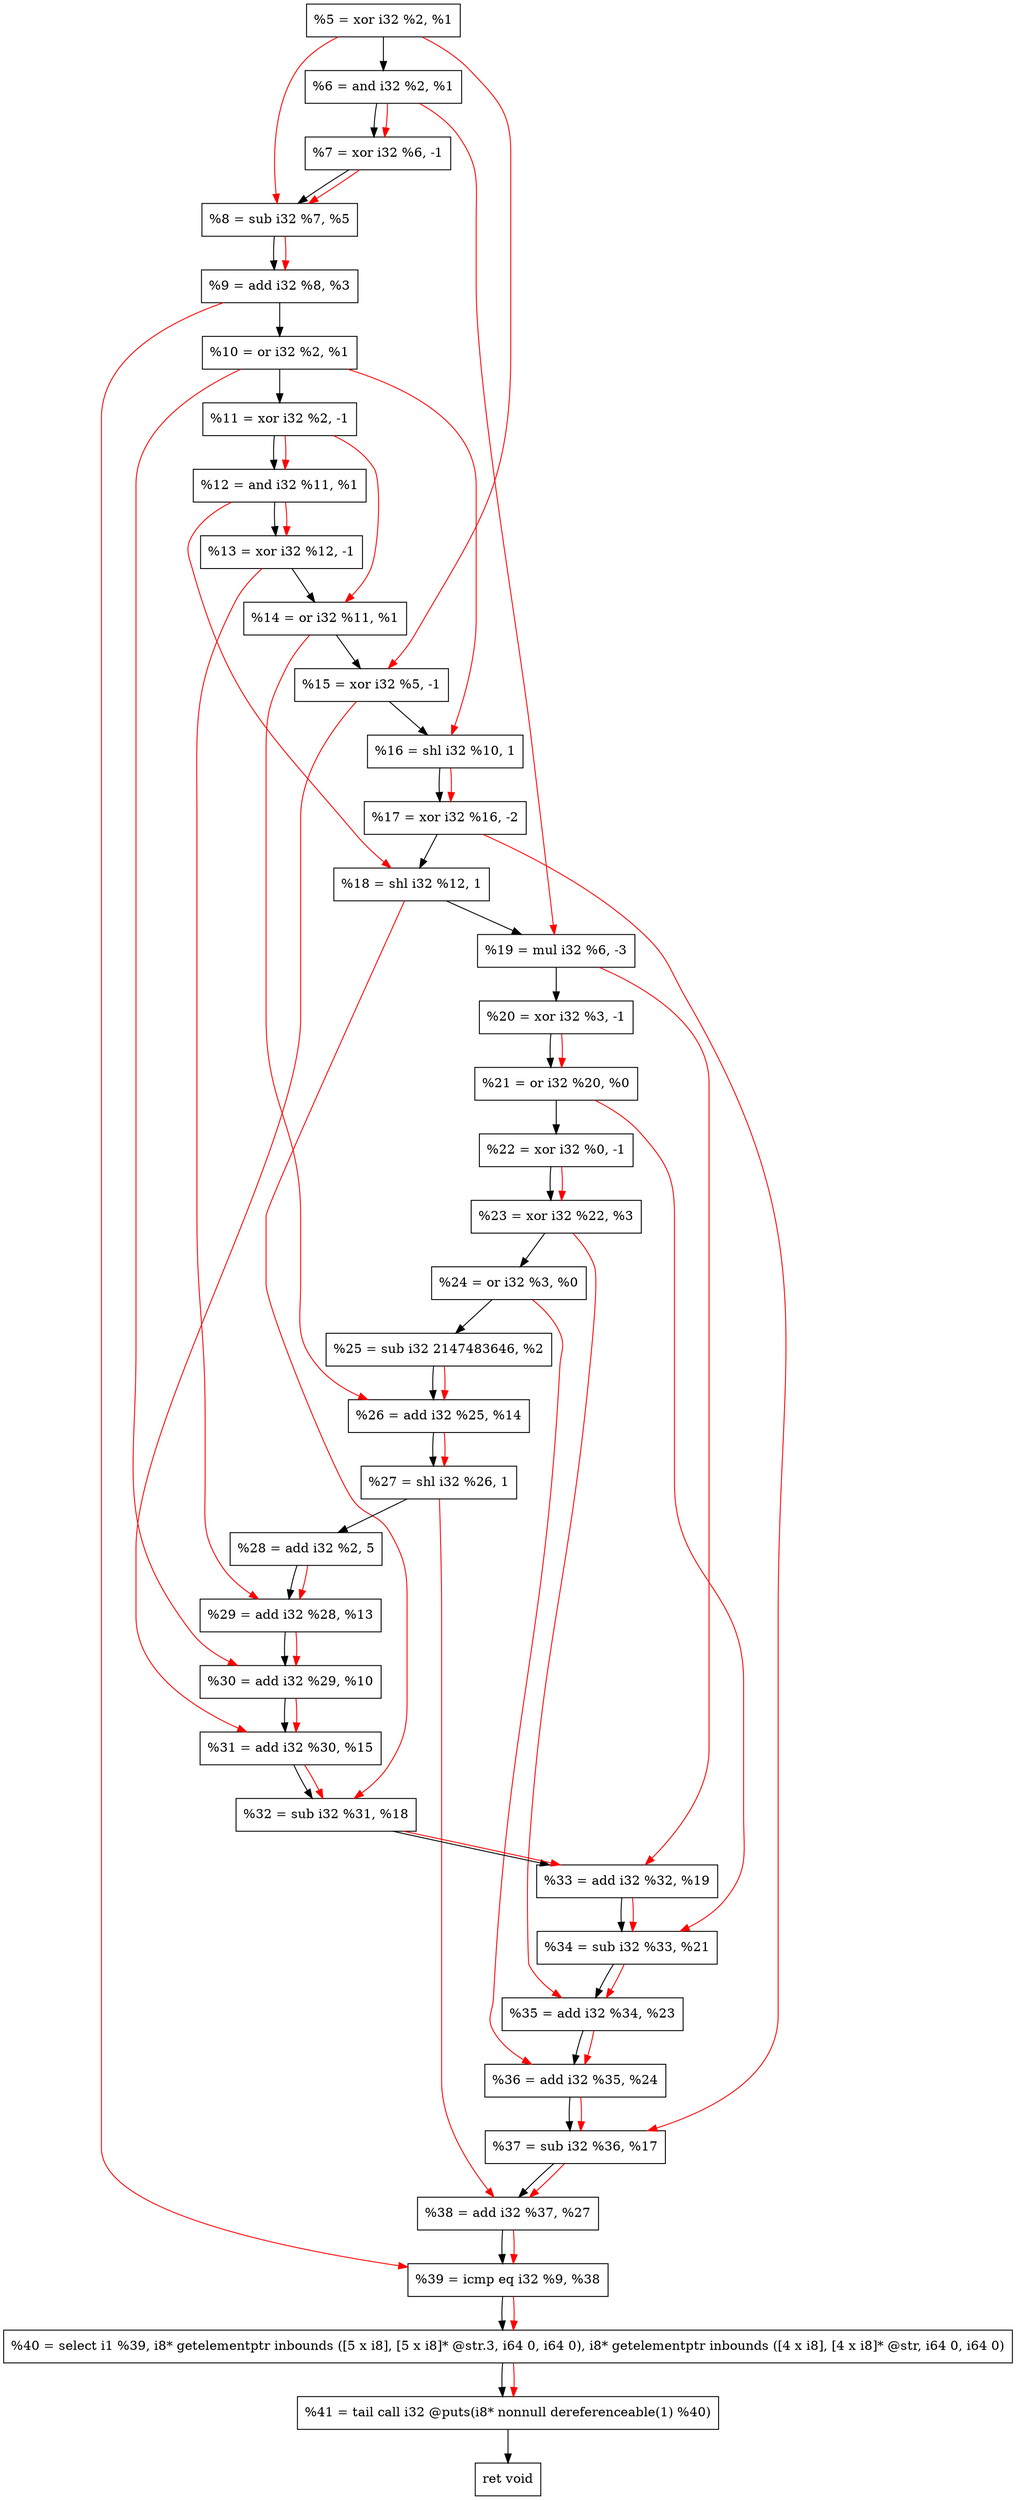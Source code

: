 digraph "DFG for'crackme' function" {
	Node0x1ab0a10[shape=record, label="  %5 = xor i32 %2, %1"];
	Node0x1ab0a80[shape=record, label="  %6 = and i32 %2, %1"];
	Node0x1ab1100[shape=record, label="  %7 = xor i32 %6, -1"];
	Node0x1ab1170[shape=record, label="  %8 = sub i32 %7, %5"];
	Node0x1ab11e0[shape=record, label="  %9 = add i32 %8, %3"];
	Node0x1ab1250[shape=record, label="  %10 = or i32 %2, %1"];
	Node0x1ab12c0[shape=record, label="  %11 = xor i32 %2, -1"];
	Node0x1ab1330[shape=record, label="  %12 = and i32 %11, %1"];
	Node0x1ab13a0[shape=record, label="  %13 = xor i32 %12, -1"];
	Node0x1ab1410[shape=record, label="  %14 = or i32 %11, %1"];
	Node0x1ab1480[shape=record, label="  %15 = xor i32 %5, -1"];
	Node0x1ab1520[shape=record, label="  %16 = shl i32 %10, 1"];
	Node0x1ab15c0[shape=record, label="  %17 = xor i32 %16, -2"];
	Node0x1ab1630[shape=record, label="  %18 = shl i32 %12, 1"];
	Node0x1ab16d0[shape=record, label="  %19 = mul i32 %6, -3"];
	Node0x1ab1740[shape=record, label="  %20 = xor i32 %3, -1"];
	Node0x1ab17b0[shape=record, label="  %21 = or i32 %20, %0"];
	Node0x1ab1820[shape=record, label="  %22 = xor i32 %0, -1"];
	Node0x1ab1890[shape=record, label="  %23 = xor i32 %22, %3"];
	Node0x1ab1900[shape=record, label="  %24 = or i32 %3, %0"];
	Node0x1ab19a0[shape=record, label="  %25 = sub i32 2147483646, %2"];
	Node0x1ab1a10[shape=record, label="  %26 = add i32 %25, %14"];
	Node0x1ab1a80[shape=record, label="  %27 = shl i32 %26, 1"];
	Node0x1ab1b20[shape=record, label="  %28 = add i32 %2, 5"];
	Node0x1ab1b90[shape=record, label="  %29 = add i32 %28, %13"];
	Node0x1ab1c00[shape=record, label="  %30 = add i32 %29, %10"];
	Node0x1ab1c70[shape=record, label="  %31 = add i32 %30, %15"];
	Node0x1ab1ce0[shape=record, label="  %32 = sub i32 %31, %18"];
	Node0x1ab1f60[shape=record, label="  %33 = add i32 %32, %19"];
	Node0x1ab1fd0[shape=record, label="  %34 = sub i32 %33, %21"];
	Node0x1ab2040[shape=record, label="  %35 = add i32 %34, %23"];
	Node0x1ab20b0[shape=record, label="  %36 = add i32 %35, %24"];
	Node0x1ab2120[shape=record, label="  %37 = sub i32 %36, %17"];
	Node0x1ab2190[shape=record, label="  %38 = add i32 %37, %27"];
	Node0x1ab2200[shape=record, label="  %39 = icmp eq i32 %9, %38"];
	Node0x1a51268[shape=record, label="  %40 = select i1 %39, i8* getelementptr inbounds ([5 x i8], [5 x i8]* @str.3, i64 0, i64 0), i8* getelementptr inbounds ([4 x i8], [4 x i8]* @str, i64 0, i64 0)"];
	Node0x1ab26a0[shape=record, label="  %41 = tail call i32 @puts(i8* nonnull dereferenceable(1) %40)"];
	Node0x1ab26f0[shape=record, label="  ret void"];
	Node0x1ab0a10 -> Node0x1ab0a80;
	Node0x1ab0a80 -> Node0x1ab1100;
	Node0x1ab1100 -> Node0x1ab1170;
	Node0x1ab1170 -> Node0x1ab11e0;
	Node0x1ab11e0 -> Node0x1ab1250;
	Node0x1ab1250 -> Node0x1ab12c0;
	Node0x1ab12c0 -> Node0x1ab1330;
	Node0x1ab1330 -> Node0x1ab13a0;
	Node0x1ab13a0 -> Node0x1ab1410;
	Node0x1ab1410 -> Node0x1ab1480;
	Node0x1ab1480 -> Node0x1ab1520;
	Node0x1ab1520 -> Node0x1ab15c0;
	Node0x1ab15c0 -> Node0x1ab1630;
	Node0x1ab1630 -> Node0x1ab16d0;
	Node0x1ab16d0 -> Node0x1ab1740;
	Node0x1ab1740 -> Node0x1ab17b0;
	Node0x1ab17b0 -> Node0x1ab1820;
	Node0x1ab1820 -> Node0x1ab1890;
	Node0x1ab1890 -> Node0x1ab1900;
	Node0x1ab1900 -> Node0x1ab19a0;
	Node0x1ab19a0 -> Node0x1ab1a10;
	Node0x1ab1a10 -> Node0x1ab1a80;
	Node0x1ab1a80 -> Node0x1ab1b20;
	Node0x1ab1b20 -> Node0x1ab1b90;
	Node0x1ab1b90 -> Node0x1ab1c00;
	Node0x1ab1c00 -> Node0x1ab1c70;
	Node0x1ab1c70 -> Node0x1ab1ce0;
	Node0x1ab1ce0 -> Node0x1ab1f60;
	Node0x1ab1f60 -> Node0x1ab1fd0;
	Node0x1ab1fd0 -> Node0x1ab2040;
	Node0x1ab2040 -> Node0x1ab20b0;
	Node0x1ab20b0 -> Node0x1ab2120;
	Node0x1ab2120 -> Node0x1ab2190;
	Node0x1ab2190 -> Node0x1ab2200;
	Node0x1ab2200 -> Node0x1a51268;
	Node0x1a51268 -> Node0x1ab26a0;
	Node0x1ab26a0 -> Node0x1ab26f0;
edge [color=red]
	Node0x1ab0a80 -> Node0x1ab1100;
	Node0x1ab1100 -> Node0x1ab1170;
	Node0x1ab0a10 -> Node0x1ab1170;
	Node0x1ab1170 -> Node0x1ab11e0;
	Node0x1ab12c0 -> Node0x1ab1330;
	Node0x1ab1330 -> Node0x1ab13a0;
	Node0x1ab12c0 -> Node0x1ab1410;
	Node0x1ab0a10 -> Node0x1ab1480;
	Node0x1ab1250 -> Node0x1ab1520;
	Node0x1ab1520 -> Node0x1ab15c0;
	Node0x1ab1330 -> Node0x1ab1630;
	Node0x1ab0a80 -> Node0x1ab16d0;
	Node0x1ab1740 -> Node0x1ab17b0;
	Node0x1ab1820 -> Node0x1ab1890;
	Node0x1ab19a0 -> Node0x1ab1a10;
	Node0x1ab1410 -> Node0x1ab1a10;
	Node0x1ab1a10 -> Node0x1ab1a80;
	Node0x1ab1b20 -> Node0x1ab1b90;
	Node0x1ab13a0 -> Node0x1ab1b90;
	Node0x1ab1b90 -> Node0x1ab1c00;
	Node0x1ab1250 -> Node0x1ab1c00;
	Node0x1ab1c00 -> Node0x1ab1c70;
	Node0x1ab1480 -> Node0x1ab1c70;
	Node0x1ab1c70 -> Node0x1ab1ce0;
	Node0x1ab1630 -> Node0x1ab1ce0;
	Node0x1ab1ce0 -> Node0x1ab1f60;
	Node0x1ab16d0 -> Node0x1ab1f60;
	Node0x1ab1f60 -> Node0x1ab1fd0;
	Node0x1ab17b0 -> Node0x1ab1fd0;
	Node0x1ab1fd0 -> Node0x1ab2040;
	Node0x1ab1890 -> Node0x1ab2040;
	Node0x1ab2040 -> Node0x1ab20b0;
	Node0x1ab1900 -> Node0x1ab20b0;
	Node0x1ab20b0 -> Node0x1ab2120;
	Node0x1ab15c0 -> Node0x1ab2120;
	Node0x1ab2120 -> Node0x1ab2190;
	Node0x1ab1a80 -> Node0x1ab2190;
	Node0x1ab11e0 -> Node0x1ab2200;
	Node0x1ab2190 -> Node0x1ab2200;
	Node0x1ab2200 -> Node0x1a51268;
	Node0x1a51268 -> Node0x1ab26a0;
}
